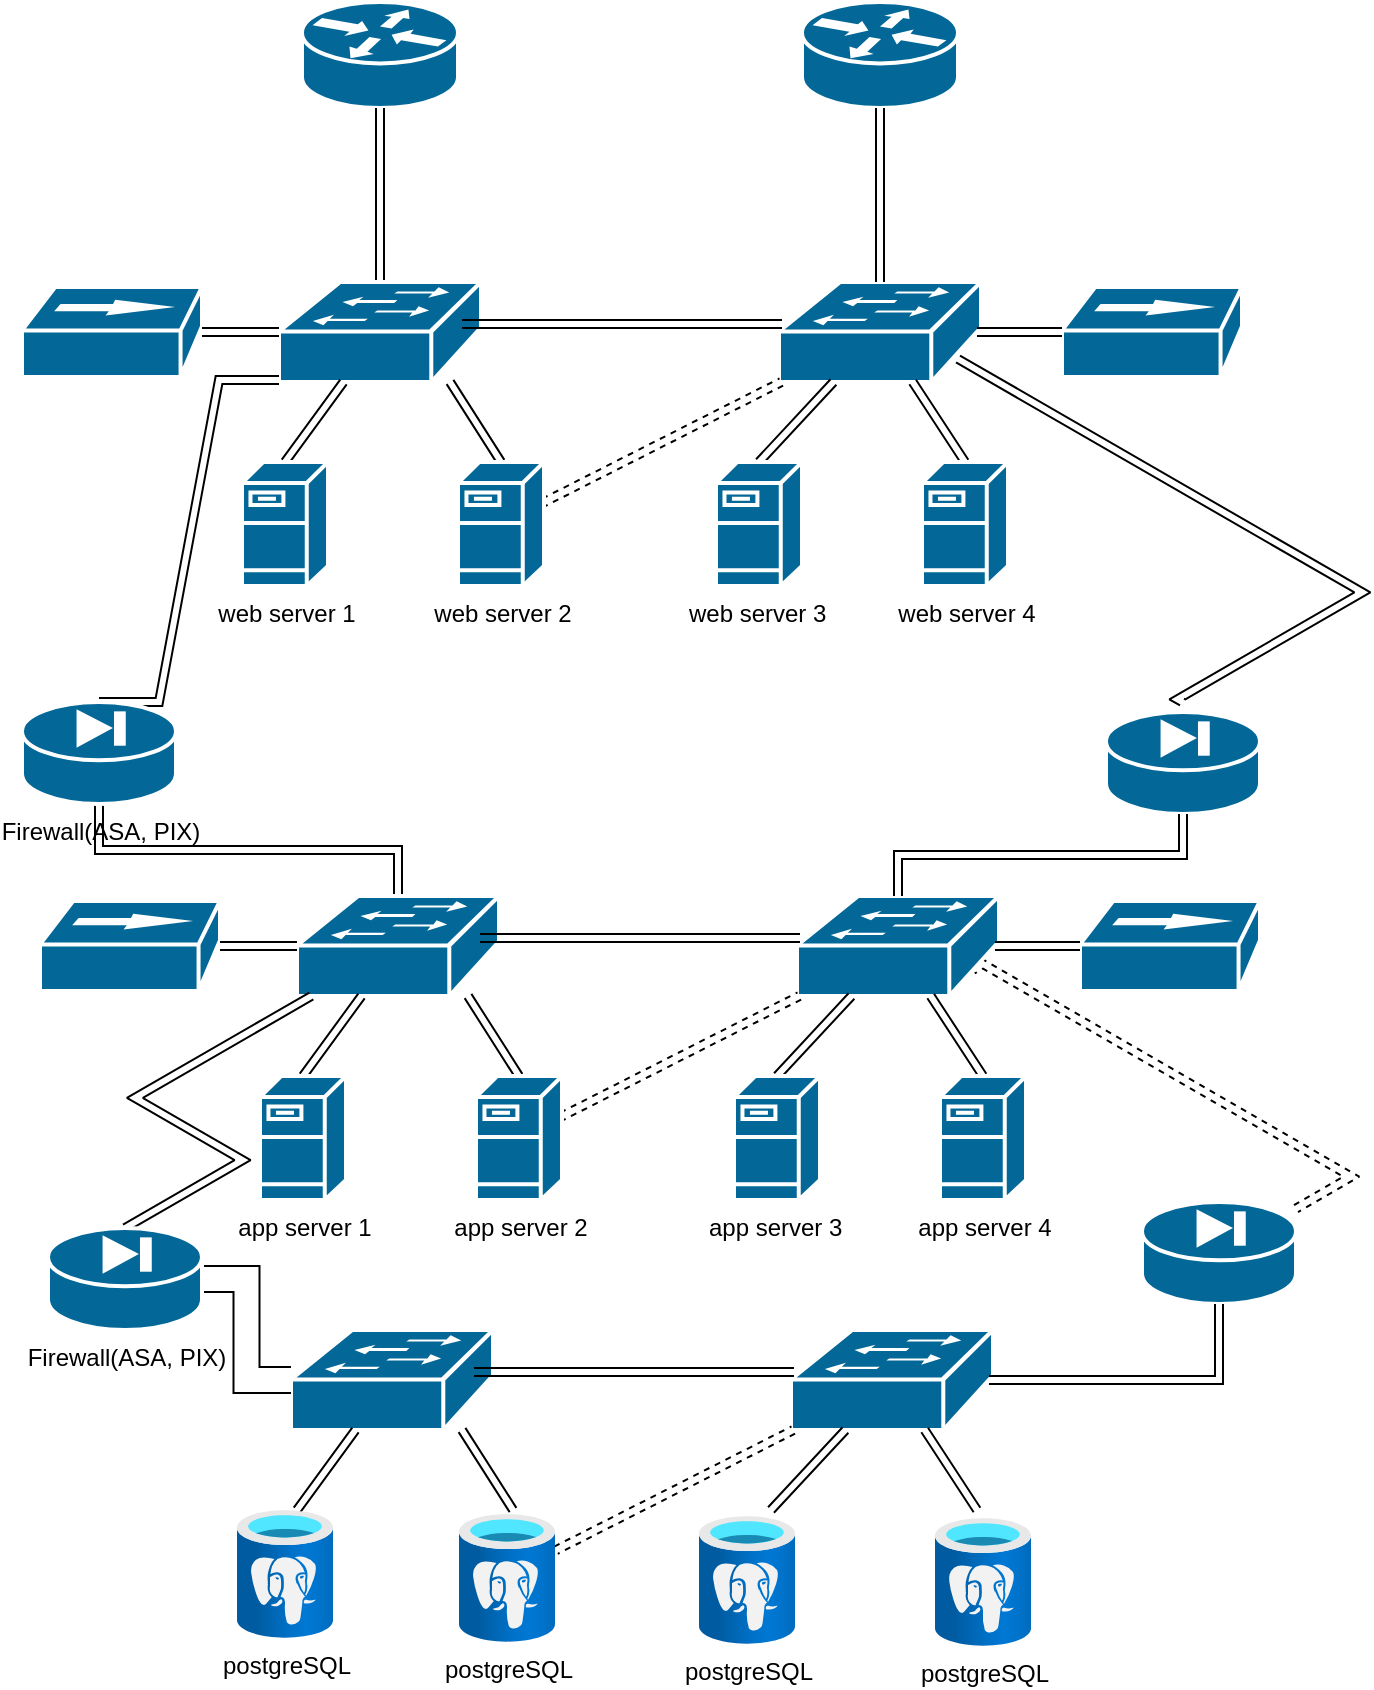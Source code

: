 <mxfile version="24.5.2" type="github">
  <diagram id="6a731a19-8d31-9384-78a2-239565b7b9f0" name="Page-1">
    <mxGraphModel dx="1224" dy="738" grid="1" gridSize="10" guides="1" tooltips="1" connect="1" arrows="1" fold="1" page="1" pageScale="1" pageWidth="827" pageHeight="1169" background="none" math="0" shadow="0">
      <root>
        <mxCell id="0" />
        <mxCell id="1" parent="0" />
        <mxCell id="168ri_g_Q_yuVbLlaaN--2257" value="" style="shape=mxgraph.cisco.routers.router;sketch=0;html=1;pointerEvents=1;dashed=0;fillColor=#036897;strokeColor=#ffffff;strokeWidth=2;verticalLabelPosition=bottom;verticalAlign=top;align=center;outlineConnect=0;" vertex="1" parent="1">
          <mxGeometry x="270" y="90" width="78" height="53" as="geometry" />
        </mxCell>
        <mxCell id="168ri_g_Q_yuVbLlaaN--2258" value="" style="shape=mxgraph.cisco.routers.router;sketch=0;html=1;pointerEvents=1;dashed=0;fillColor=#036897;strokeColor=#ffffff;strokeWidth=2;verticalLabelPosition=bottom;verticalAlign=top;align=center;outlineConnect=0;" vertex="1" parent="1">
          <mxGeometry x="520" y="90" width="78" height="53" as="geometry" />
        </mxCell>
        <mxCell id="168ri_g_Q_yuVbLlaaN--2272" style="edgeStyle=orthogonalEdgeStyle;rounded=0;orthogonalLoop=1;jettySize=auto;html=1;exitX=0.5;exitY=0;exitDx=0;exitDy=0;exitPerimeter=0;shape=link;" edge="1" parent="1" source="168ri_g_Q_yuVbLlaaN--2259" target="168ri_g_Q_yuVbLlaaN--2257">
          <mxGeometry relative="1" as="geometry" />
        </mxCell>
        <mxCell id="168ri_g_Q_yuVbLlaaN--2259" value="" style="shape=mxgraph.cisco.switches.workgroup_switch;sketch=0;html=1;pointerEvents=1;dashed=0;fillColor=#036897;strokeColor=#ffffff;strokeWidth=2;verticalLabelPosition=bottom;verticalAlign=top;align=center;outlineConnect=0;" vertex="1" parent="1">
          <mxGeometry x="258.5" y="230" width="101" height="50" as="geometry" />
        </mxCell>
        <mxCell id="168ri_g_Q_yuVbLlaaN--2260" value="" style="shape=mxgraph.cisco.switches.workgroup_switch;sketch=0;html=1;pointerEvents=1;dashed=0;fillColor=#036897;strokeColor=#ffffff;strokeWidth=2;verticalLabelPosition=bottom;verticalAlign=top;align=center;outlineConnect=0;" vertex="1" parent="1">
          <mxGeometry x="508.5" y="230" width="101" height="50" as="geometry" />
        </mxCell>
        <mxCell id="168ri_g_Q_yuVbLlaaN--2266" style="rounded=0;orthogonalLoop=1;jettySize=auto;html=1;exitX=0.5;exitY=0;exitDx=0;exitDy=0;exitPerimeter=0;shape=link;" edge="1" parent="1" source="168ri_g_Q_yuVbLlaaN--2261" target="168ri_g_Q_yuVbLlaaN--2259">
          <mxGeometry relative="1" as="geometry" />
        </mxCell>
        <mxCell id="168ri_g_Q_yuVbLlaaN--2261" value="web server 1" style="shape=mxgraph.cisco.servers.fileserver;sketch=0;html=1;pointerEvents=1;dashed=0;fillColor=#036897;strokeColor=#ffffff;strokeWidth=2;verticalLabelPosition=bottom;verticalAlign=top;align=center;outlineConnect=0;" vertex="1" parent="1">
          <mxGeometry x="240" y="320" width="43" height="62" as="geometry" />
        </mxCell>
        <mxCell id="168ri_g_Q_yuVbLlaaN--2269" style="rounded=0;orthogonalLoop=1;jettySize=auto;html=1;exitX=0.5;exitY=0;exitDx=0;exitDy=0;exitPerimeter=0;shape=link;" edge="1" parent="1" source="168ri_g_Q_yuVbLlaaN--2263" target="168ri_g_Q_yuVbLlaaN--2260">
          <mxGeometry relative="1" as="geometry" />
        </mxCell>
        <mxCell id="168ri_g_Q_yuVbLlaaN--2263" value="web server 3&amp;nbsp;" style="shape=mxgraph.cisco.servers.fileserver;sketch=0;html=1;pointerEvents=1;dashed=0;fillColor=#036897;strokeColor=#ffffff;strokeWidth=2;verticalLabelPosition=bottom;verticalAlign=top;align=center;outlineConnect=0;" vertex="1" parent="1">
          <mxGeometry x="477" y="320" width="43" height="62" as="geometry" />
        </mxCell>
        <mxCell id="168ri_g_Q_yuVbLlaaN--2268" style="rounded=0;orthogonalLoop=1;jettySize=auto;html=1;exitX=0.5;exitY=0;exitDx=0;exitDy=0;exitPerimeter=0;shape=link;" edge="1" parent="1" source="168ri_g_Q_yuVbLlaaN--2264">
          <mxGeometry relative="1" as="geometry">
            <mxPoint x="344" y="280" as="targetPoint" />
          </mxGeometry>
        </mxCell>
        <mxCell id="168ri_g_Q_yuVbLlaaN--2271" style="rounded=0;orthogonalLoop=1;jettySize=auto;html=1;shape=link;dashed=1;" edge="1" parent="1" source="168ri_g_Q_yuVbLlaaN--2264" target="168ri_g_Q_yuVbLlaaN--2260">
          <mxGeometry relative="1" as="geometry" />
        </mxCell>
        <mxCell id="168ri_g_Q_yuVbLlaaN--2264" value="web server 2" style="shape=mxgraph.cisco.servers.fileserver;sketch=0;html=1;pointerEvents=1;dashed=0;fillColor=#036897;strokeColor=#ffffff;strokeWidth=2;verticalLabelPosition=bottom;verticalAlign=top;align=center;outlineConnect=0;" vertex="1" parent="1">
          <mxGeometry x="348" y="320" width="43" height="62" as="geometry" />
        </mxCell>
        <mxCell id="168ri_g_Q_yuVbLlaaN--2270" style="rounded=0;orthogonalLoop=1;jettySize=auto;html=1;exitX=0.5;exitY=0;exitDx=0;exitDy=0;exitPerimeter=0;shape=link;" edge="1" parent="1" source="168ri_g_Q_yuVbLlaaN--2265" target="168ri_g_Q_yuVbLlaaN--2260">
          <mxGeometry relative="1" as="geometry" />
        </mxCell>
        <mxCell id="168ri_g_Q_yuVbLlaaN--2265" value="web server 4" style="shape=mxgraph.cisco.servers.fileserver;sketch=0;html=1;pointerEvents=1;dashed=0;fillColor=#036897;strokeColor=#ffffff;strokeWidth=2;verticalLabelPosition=bottom;verticalAlign=top;align=center;outlineConnect=0;" vertex="1" parent="1">
          <mxGeometry x="580" y="320" width="43" height="62" as="geometry" />
        </mxCell>
        <mxCell id="168ri_g_Q_yuVbLlaaN--2273" style="edgeStyle=orthogonalEdgeStyle;rounded=0;orthogonalLoop=1;jettySize=auto;html=1;exitX=0.5;exitY=0;exitDx=0;exitDy=0;exitPerimeter=0;entryX=0.5;entryY=1;entryDx=0;entryDy=0;entryPerimeter=0;shape=link;" edge="1" parent="1" source="168ri_g_Q_yuVbLlaaN--2260" target="168ri_g_Q_yuVbLlaaN--2258">
          <mxGeometry relative="1" as="geometry" />
        </mxCell>
        <mxCell id="168ri_g_Q_yuVbLlaaN--2274" value="" style="endArrow=none;html=1;rounded=0;shape=link;" edge="1" parent="1">
          <mxGeometry width="50" height="50" relative="1" as="geometry">
            <mxPoint x="510" y="251" as="sourcePoint" />
            <mxPoint x="350" y="251" as="targetPoint" />
            <Array as="points">
              <mxPoint x="510" y="251" />
            </Array>
          </mxGeometry>
        </mxCell>
        <mxCell id="168ri_g_Q_yuVbLlaaN--2277" value="" style="shape=mxgraph.cisco.hubs_and_gateways.100baset_hub;sketch=0;html=1;pointerEvents=1;dashed=0;fillColor=#036897;strokeColor=#ffffff;strokeWidth=2;verticalLabelPosition=bottom;verticalAlign=top;align=center;outlineConnect=0;" vertex="1" parent="1">
          <mxGeometry x="130" y="232.5" width="90" height="45" as="geometry" />
        </mxCell>
        <mxCell id="168ri_g_Q_yuVbLlaaN--2278" value="" style="shape=mxgraph.cisco.hubs_and_gateways.100baset_hub;sketch=0;html=1;pointerEvents=1;dashed=0;fillColor=#036897;strokeColor=#ffffff;strokeWidth=2;verticalLabelPosition=bottom;verticalAlign=top;align=center;outlineConnect=0;" vertex="1" parent="1">
          <mxGeometry x="650" y="232.5" width="90" height="45" as="geometry" />
        </mxCell>
        <mxCell id="168ri_g_Q_yuVbLlaaN--2279" style="edgeStyle=orthogonalEdgeStyle;rounded=0;orthogonalLoop=1;jettySize=auto;html=1;exitX=0;exitY=0.5;exitDx=0;exitDy=0;exitPerimeter=0;entryX=1;entryY=0.5;entryDx=0;entryDy=0;entryPerimeter=0;shape=link;" edge="1" parent="1" source="168ri_g_Q_yuVbLlaaN--2259" target="168ri_g_Q_yuVbLlaaN--2277">
          <mxGeometry relative="1" as="geometry" />
        </mxCell>
        <mxCell id="168ri_g_Q_yuVbLlaaN--2280" style="edgeStyle=orthogonalEdgeStyle;rounded=0;orthogonalLoop=1;jettySize=auto;html=1;exitX=0.98;exitY=0.5;exitDx=0;exitDy=0;exitPerimeter=0;entryX=0;entryY=0.5;entryDx=0;entryDy=0;entryPerimeter=0;shape=link;" edge="1" parent="1" source="168ri_g_Q_yuVbLlaaN--2260" target="168ri_g_Q_yuVbLlaaN--2278">
          <mxGeometry relative="1" as="geometry" />
        </mxCell>
        <mxCell id="168ri_g_Q_yuVbLlaaN--2299" style="edgeStyle=orthogonalEdgeStyle;rounded=0;orthogonalLoop=1;jettySize=auto;html=1;exitX=0.5;exitY=1;exitDx=0;exitDy=0;exitPerimeter=0;shape=link;" edge="1" parent="1" source="168ri_g_Q_yuVbLlaaN--2281" target="168ri_g_Q_yuVbLlaaN--2282">
          <mxGeometry relative="1" as="geometry" />
        </mxCell>
        <mxCell id="168ri_g_Q_yuVbLlaaN--2302" style="edgeStyle=entityRelationEdgeStyle;rounded=0;orthogonalLoop=1;jettySize=auto;html=1;exitX=0.5;exitY=0;exitDx=0;exitDy=0;exitPerimeter=0;entryX=0;entryY=0.98;entryDx=0;entryDy=0;entryPerimeter=0;shape=link;" edge="1" parent="1" source="168ri_g_Q_yuVbLlaaN--2281" target="168ri_g_Q_yuVbLlaaN--2259">
          <mxGeometry relative="1" as="geometry" />
        </mxCell>
        <mxCell id="168ri_g_Q_yuVbLlaaN--2281" value="Firewall(ASA, PIX)" style="shape=mxgraph.cisco.security.pix_firewall;sketch=0;html=1;pointerEvents=1;dashed=0;fillColor=#036897;strokeColor=#ffffff;strokeWidth=2;verticalLabelPosition=bottom;verticalAlign=top;align=center;outlineConnect=0;" vertex="1" parent="1">
          <mxGeometry x="130" y="440" width="77" height="51" as="geometry" />
        </mxCell>
        <mxCell id="168ri_g_Q_yuVbLlaaN--2282" value="" style="shape=mxgraph.cisco.switches.workgroup_switch;sketch=0;html=1;pointerEvents=1;dashed=0;fillColor=#036897;strokeColor=#ffffff;strokeWidth=2;verticalLabelPosition=bottom;verticalAlign=top;align=center;outlineConnect=0;" vertex="1" parent="1">
          <mxGeometry x="267.5" y="537" width="101" height="50" as="geometry" />
        </mxCell>
        <mxCell id="168ri_g_Q_yuVbLlaaN--2331" style="edgeStyle=isometricEdgeStyle;rounded=0;orthogonalLoop=1;jettySize=auto;html=1;exitX=0.87;exitY=0.74;exitDx=0;exitDy=0;exitPerimeter=0;shape=link;dashed=1;" edge="1" parent="1" source="168ri_g_Q_yuVbLlaaN--2283" target="168ri_g_Q_yuVbLlaaN--2329">
          <mxGeometry relative="1" as="geometry">
            <Array as="points">
              <mxPoint x="730" y="640" />
            </Array>
          </mxGeometry>
        </mxCell>
        <mxCell id="168ri_g_Q_yuVbLlaaN--2283" value="" style="shape=mxgraph.cisco.switches.workgroup_switch;sketch=0;html=1;pointerEvents=1;dashed=0;fillColor=#036897;strokeColor=#ffffff;strokeWidth=2;verticalLabelPosition=bottom;verticalAlign=top;align=center;outlineConnect=0;" vertex="1" parent="1">
          <mxGeometry x="517.5" y="537" width="101" height="50" as="geometry" />
        </mxCell>
        <mxCell id="168ri_g_Q_yuVbLlaaN--2284" style="rounded=0;orthogonalLoop=1;jettySize=auto;html=1;exitX=0.5;exitY=0;exitDx=0;exitDy=0;exitPerimeter=0;shape=link;" edge="1" parent="1" source="168ri_g_Q_yuVbLlaaN--2285" target="168ri_g_Q_yuVbLlaaN--2282">
          <mxGeometry relative="1" as="geometry" />
        </mxCell>
        <mxCell id="168ri_g_Q_yuVbLlaaN--2285" value="app server 1" style="shape=mxgraph.cisco.servers.fileserver;sketch=0;html=1;pointerEvents=1;dashed=0;fillColor=#036897;strokeColor=#ffffff;strokeWidth=2;verticalLabelPosition=bottom;verticalAlign=top;align=center;outlineConnect=0;" vertex="1" parent="1">
          <mxGeometry x="249" y="627" width="43" height="62" as="geometry" />
        </mxCell>
        <mxCell id="168ri_g_Q_yuVbLlaaN--2286" style="rounded=0;orthogonalLoop=1;jettySize=auto;html=1;exitX=0.5;exitY=0;exitDx=0;exitDy=0;exitPerimeter=0;shape=link;" edge="1" parent="1" source="168ri_g_Q_yuVbLlaaN--2287" target="168ri_g_Q_yuVbLlaaN--2283">
          <mxGeometry relative="1" as="geometry" />
        </mxCell>
        <mxCell id="168ri_g_Q_yuVbLlaaN--2287" value="app server 3&amp;nbsp;" style="shape=mxgraph.cisco.servers.fileserver;sketch=0;html=1;pointerEvents=1;dashed=0;fillColor=#036897;strokeColor=#ffffff;strokeWidth=2;verticalLabelPosition=bottom;verticalAlign=top;align=center;outlineConnect=0;" vertex="1" parent="1">
          <mxGeometry x="486" y="627" width="43" height="62" as="geometry" />
        </mxCell>
        <mxCell id="168ri_g_Q_yuVbLlaaN--2288" style="rounded=0;orthogonalLoop=1;jettySize=auto;html=1;exitX=0.5;exitY=0;exitDx=0;exitDy=0;exitPerimeter=0;shape=link;" edge="1" parent="1" source="168ri_g_Q_yuVbLlaaN--2290">
          <mxGeometry relative="1" as="geometry">
            <mxPoint x="353" y="587" as="targetPoint" />
          </mxGeometry>
        </mxCell>
        <mxCell id="168ri_g_Q_yuVbLlaaN--2289" style="rounded=0;orthogonalLoop=1;jettySize=auto;html=1;shape=link;dashed=1;" edge="1" parent="1" source="168ri_g_Q_yuVbLlaaN--2290" target="168ri_g_Q_yuVbLlaaN--2283">
          <mxGeometry relative="1" as="geometry" />
        </mxCell>
        <mxCell id="168ri_g_Q_yuVbLlaaN--2290" value="app server 2" style="shape=mxgraph.cisco.servers.fileserver;sketch=0;html=1;pointerEvents=1;dashed=0;fillColor=#036897;strokeColor=#ffffff;strokeWidth=2;verticalLabelPosition=bottom;verticalAlign=top;align=center;outlineConnect=0;" vertex="1" parent="1">
          <mxGeometry x="357" y="627" width="43" height="62" as="geometry" />
        </mxCell>
        <mxCell id="168ri_g_Q_yuVbLlaaN--2291" style="rounded=0;orthogonalLoop=1;jettySize=auto;html=1;exitX=0.5;exitY=0;exitDx=0;exitDy=0;exitPerimeter=0;shape=link;" edge="1" parent="1" source="168ri_g_Q_yuVbLlaaN--2292" target="168ri_g_Q_yuVbLlaaN--2283">
          <mxGeometry relative="1" as="geometry" />
        </mxCell>
        <mxCell id="168ri_g_Q_yuVbLlaaN--2292" value="app server 4" style="shape=mxgraph.cisco.servers.fileserver;sketch=0;html=1;pointerEvents=1;dashed=0;fillColor=#036897;strokeColor=#ffffff;strokeWidth=2;verticalLabelPosition=bottom;verticalAlign=top;align=center;outlineConnect=0;" vertex="1" parent="1">
          <mxGeometry x="589" y="627" width="43" height="62" as="geometry" />
        </mxCell>
        <mxCell id="168ri_g_Q_yuVbLlaaN--2293" value="" style="endArrow=none;html=1;rounded=0;shape=link;" edge="1" parent="1">
          <mxGeometry width="50" height="50" relative="1" as="geometry">
            <mxPoint x="519" y="558" as="sourcePoint" />
            <mxPoint x="359" y="558" as="targetPoint" />
            <Array as="points">
              <mxPoint x="519" y="558" />
            </Array>
          </mxGeometry>
        </mxCell>
        <mxCell id="168ri_g_Q_yuVbLlaaN--2294" value="" style="shape=mxgraph.cisco.hubs_and_gateways.100baset_hub;sketch=0;html=1;pointerEvents=1;dashed=0;fillColor=#036897;strokeColor=#ffffff;strokeWidth=2;verticalLabelPosition=bottom;verticalAlign=top;align=center;outlineConnect=0;" vertex="1" parent="1">
          <mxGeometry x="139" y="539.5" width="90" height="45" as="geometry" />
        </mxCell>
        <mxCell id="168ri_g_Q_yuVbLlaaN--2295" value="" style="shape=mxgraph.cisco.hubs_and_gateways.100baset_hub;sketch=0;html=1;pointerEvents=1;dashed=0;fillColor=#036897;strokeColor=#ffffff;strokeWidth=2;verticalLabelPosition=bottom;verticalAlign=top;align=center;outlineConnect=0;" vertex="1" parent="1">
          <mxGeometry x="659" y="539.5" width="90" height="45" as="geometry" />
        </mxCell>
        <mxCell id="168ri_g_Q_yuVbLlaaN--2296" style="edgeStyle=orthogonalEdgeStyle;rounded=0;orthogonalLoop=1;jettySize=auto;html=1;exitX=0;exitY=0.5;exitDx=0;exitDy=0;exitPerimeter=0;entryX=1;entryY=0.5;entryDx=0;entryDy=0;entryPerimeter=0;shape=link;" edge="1" parent="1" source="168ri_g_Q_yuVbLlaaN--2282" target="168ri_g_Q_yuVbLlaaN--2294">
          <mxGeometry relative="1" as="geometry" />
        </mxCell>
        <mxCell id="168ri_g_Q_yuVbLlaaN--2297" style="edgeStyle=orthogonalEdgeStyle;rounded=0;orthogonalLoop=1;jettySize=auto;html=1;exitX=0.98;exitY=0.5;exitDx=0;exitDy=0;exitPerimeter=0;entryX=0;entryY=0.5;entryDx=0;entryDy=0;entryPerimeter=0;shape=link;" edge="1" parent="1" source="168ri_g_Q_yuVbLlaaN--2283" target="168ri_g_Q_yuVbLlaaN--2295">
          <mxGeometry relative="1" as="geometry" />
        </mxCell>
        <mxCell id="168ri_g_Q_yuVbLlaaN--2304" style="edgeStyle=isometricEdgeStyle;rounded=0;orthogonalLoop=1;jettySize=auto;html=1;elbow=vertical;shape=link;" edge="1" parent="1">
          <mxGeometry relative="1" as="geometry">
            <mxPoint x="710" y="440" as="sourcePoint" />
            <mxPoint x="598.001" y="268.5" as="targetPoint" />
            <Array as="points">
              <mxPoint x="740" y="420" />
            </Array>
          </mxGeometry>
        </mxCell>
        <mxCell id="168ri_g_Q_yuVbLlaaN--2298" value="" style="shape=mxgraph.cisco.security.pix_firewall;sketch=0;html=1;pointerEvents=1;dashed=0;fillColor=#036897;strokeColor=#ffffff;strokeWidth=2;verticalLabelPosition=bottom;verticalAlign=top;align=center;outlineConnect=0;" vertex="1" parent="1">
          <mxGeometry x="672" y="445" width="77" height="51" as="geometry" />
        </mxCell>
        <mxCell id="168ri_g_Q_yuVbLlaaN--2301" style="edgeStyle=orthogonalEdgeStyle;rounded=0;orthogonalLoop=1;jettySize=auto;html=1;exitX=0.5;exitY=1;exitDx=0;exitDy=0;exitPerimeter=0;entryX=0.5;entryY=0;entryDx=0;entryDy=0;entryPerimeter=0;shape=link;" edge="1" parent="1" source="168ri_g_Q_yuVbLlaaN--2298" target="168ri_g_Q_yuVbLlaaN--2283">
          <mxGeometry relative="1" as="geometry" />
        </mxCell>
        <mxCell id="168ri_g_Q_yuVbLlaaN--2305" value="" style="shape=mxgraph.cisco.switches.workgroup_switch;sketch=0;html=1;pointerEvents=1;dashed=0;fillColor=#036897;strokeColor=#ffffff;strokeWidth=2;verticalLabelPosition=bottom;verticalAlign=top;align=center;outlineConnect=0;" vertex="1" parent="1">
          <mxGeometry x="264.5" y="754" width="101" height="50" as="geometry" />
        </mxCell>
        <mxCell id="168ri_g_Q_yuVbLlaaN--2306" value="" style="shape=mxgraph.cisco.switches.workgroup_switch;sketch=0;html=1;pointerEvents=1;dashed=0;fillColor=#036897;strokeColor=#ffffff;strokeWidth=2;verticalLabelPosition=bottom;verticalAlign=top;align=center;outlineConnect=0;" vertex="1" parent="1">
          <mxGeometry x="514.5" y="754" width="101" height="50" as="geometry" />
        </mxCell>
        <mxCell id="168ri_g_Q_yuVbLlaaN--2307" style="rounded=0;orthogonalLoop=1;jettySize=auto;html=1;exitX=0.5;exitY=0;exitDx=0;exitDy=0;exitPerimeter=0;shape=link;" edge="1" parent="1" target="168ri_g_Q_yuVbLlaaN--2305">
          <mxGeometry relative="1" as="geometry">
            <mxPoint x="267.5" y="844" as="sourcePoint" />
          </mxGeometry>
        </mxCell>
        <mxCell id="168ri_g_Q_yuVbLlaaN--2309" style="rounded=0;orthogonalLoop=1;jettySize=auto;html=1;exitX=0.5;exitY=0;exitDx=0;exitDy=0;exitPerimeter=0;shape=link;" edge="1" parent="1" target="168ri_g_Q_yuVbLlaaN--2306">
          <mxGeometry relative="1" as="geometry">
            <mxPoint x="504.5" y="844" as="sourcePoint" />
          </mxGeometry>
        </mxCell>
        <mxCell id="168ri_g_Q_yuVbLlaaN--2311" style="rounded=0;orthogonalLoop=1;jettySize=auto;html=1;exitX=0.5;exitY=0;exitDx=0;exitDy=0;exitPerimeter=0;shape=link;" edge="1" parent="1">
          <mxGeometry relative="1" as="geometry">
            <mxPoint x="350" y="804" as="targetPoint" />
            <mxPoint x="375.5" y="844" as="sourcePoint" />
          </mxGeometry>
        </mxCell>
        <mxCell id="168ri_g_Q_yuVbLlaaN--2312" style="rounded=0;orthogonalLoop=1;jettySize=auto;html=1;shape=link;dashed=1;" edge="1" parent="1" target="168ri_g_Q_yuVbLlaaN--2306">
          <mxGeometry relative="1" as="geometry">
            <mxPoint x="397" y="864.108" as="sourcePoint" />
          </mxGeometry>
        </mxCell>
        <mxCell id="168ri_g_Q_yuVbLlaaN--2314" style="rounded=0;orthogonalLoop=1;jettySize=auto;html=1;exitX=0.5;exitY=0;exitDx=0;exitDy=0;exitPerimeter=0;shape=link;" edge="1" parent="1" target="168ri_g_Q_yuVbLlaaN--2306">
          <mxGeometry relative="1" as="geometry">
            <mxPoint x="607.5" y="844" as="sourcePoint" />
          </mxGeometry>
        </mxCell>
        <mxCell id="168ri_g_Q_yuVbLlaaN--2316" value="" style="endArrow=none;html=1;rounded=0;shape=link;" edge="1" parent="1">
          <mxGeometry width="50" height="50" relative="1" as="geometry">
            <mxPoint x="516" y="775" as="sourcePoint" />
            <mxPoint x="356" y="775" as="targetPoint" />
            <Array as="points">
              <mxPoint x="516" y="775" />
            </Array>
          </mxGeometry>
        </mxCell>
        <mxCell id="168ri_g_Q_yuVbLlaaN--2319" value="postgreSQL" style="image;aspect=fixed;html=1;points=[];align=center;fontSize=12;image=img/lib/azure2/databases/Azure_Database_PostgreSQL_Server.svg;" vertex="1" parent="1">
          <mxGeometry x="237.5" y="844" width="48" height="64" as="geometry" />
        </mxCell>
        <mxCell id="168ri_g_Q_yuVbLlaaN--2323" value="postgreSQL" style="image;aspect=fixed;html=1;points=[];align=center;fontSize=12;image=img/lib/azure2/databases/Azure_Database_PostgreSQL_Server.svg;" vertex="1" parent="1">
          <mxGeometry x="348.5" y="846" width="48" height="64" as="geometry" />
        </mxCell>
        <mxCell id="168ri_g_Q_yuVbLlaaN--2324" value="postgreSQL" style="image;aspect=fixed;html=1;points=[];align=center;fontSize=12;image=img/lib/azure2/databases/Azure_Database_PostgreSQL_Server.svg;" vertex="1" parent="1">
          <mxGeometry x="468.5" y="847" width="48" height="64" as="geometry" />
        </mxCell>
        <mxCell id="168ri_g_Q_yuVbLlaaN--2325" value="postgreSQL" style="image;aspect=fixed;html=1;points=[];align=center;fontSize=12;image=img/lib/azure2/databases/Azure_Database_PostgreSQL_Server.svg;" vertex="1" parent="1">
          <mxGeometry x="586.5" y="848" width="48" height="64" as="geometry" />
        </mxCell>
        <mxCell id="168ri_g_Q_yuVbLlaaN--2328" style="edgeStyle=isometricEdgeStyle;rounded=0;orthogonalLoop=1;jettySize=auto;html=1;exitX=0.5;exitY=0;exitDx=0;exitDy=0;exitPerimeter=0;shape=link;" edge="1" parent="1" source="168ri_g_Q_yuVbLlaaN--2326" target="168ri_g_Q_yuVbLlaaN--2282">
          <mxGeometry relative="1" as="geometry">
            <Array as="points">
              <mxPoint x="190" y="640" />
            </Array>
          </mxGeometry>
        </mxCell>
        <mxCell id="168ri_g_Q_yuVbLlaaN--2333" style="edgeStyle=orthogonalEdgeStyle;rounded=0;orthogonalLoop=1;jettySize=auto;html=1;shape=link;elbow=vertical;width=13;" edge="1" parent="1" source="168ri_g_Q_yuVbLlaaN--2326" target="168ri_g_Q_yuVbLlaaN--2305">
          <mxGeometry relative="1" as="geometry" />
        </mxCell>
        <mxCell id="168ri_g_Q_yuVbLlaaN--2326" value="Firewall(ASA, PIX)" style="shape=mxgraph.cisco.security.pix_firewall;sketch=0;html=1;pointerEvents=1;dashed=0;fillColor=#036897;strokeColor=#ffffff;strokeWidth=2;verticalLabelPosition=bottom;verticalAlign=top;align=center;outlineConnect=0;" vertex="1" parent="1">
          <mxGeometry x="143" y="703" width="77" height="51" as="geometry" />
        </mxCell>
        <mxCell id="168ri_g_Q_yuVbLlaaN--2329" value="" style="shape=mxgraph.cisco.security.pix_firewall;sketch=0;html=1;pointerEvents=1;dashed=0;fillColor=#036897;strokeColor=#ffffff;strokeWidth=2;verticalLabelPosition=bottom;verticalAlign=top;align=center;outlineConnect=0;" vertex="1" parent="1">
          <mxGeometry x="690" y="690" width="77" height="51" as="geometry" />
        </mxCell>
        <mxCell id="168ri_g_Q_yuVbLlaaN--2330" style="edgeStyle=isometricEdgeStyle;rounded=0;orthogonalLoop=1;jettySize=auto;html=1;exitX=0.87;exitY=0.74;exitDx=0;exitDy=0;exitPerimeter=0;entryX=0.5;entryY=0;entryDx=0;entryDy=0;entryPerimeter=0;shape=link;strokeColor=none;" edge="1" parent="1" source="168ri_g_Q_yuVbLlaaN--2283" target="168ri_g_Q_yuVbLlaaN--2329">
          <mxGeometry relative="1" as="geometry" />
        </mxCell>
        <mxCell id="168ri_g_Q_yuVbLlaaN--2332" style="edgeStyle=orthogonalEdgeStyle;rounded=0;orthogonalLoop=1;jettySize=auto;html=1;exitX=0.98;exitY=0.5;exitDx=0;exitDy=0;exitPerimeter=0;entryX=0.5;entryY=1;entryDx=0;entryDy=0;entryPerimeter=0;shape=link;" edge="1" parent="1" source="168ri_g_Q_yuVbLlaaN--2306" target="168ri_g_Q_yuVbLlaaN--2329">
          <mxGeometry relative="1" as="geometry" />
        </mxCell>
      </root>
    </mxGraphModel>
  </diagram>
</mxfile>
